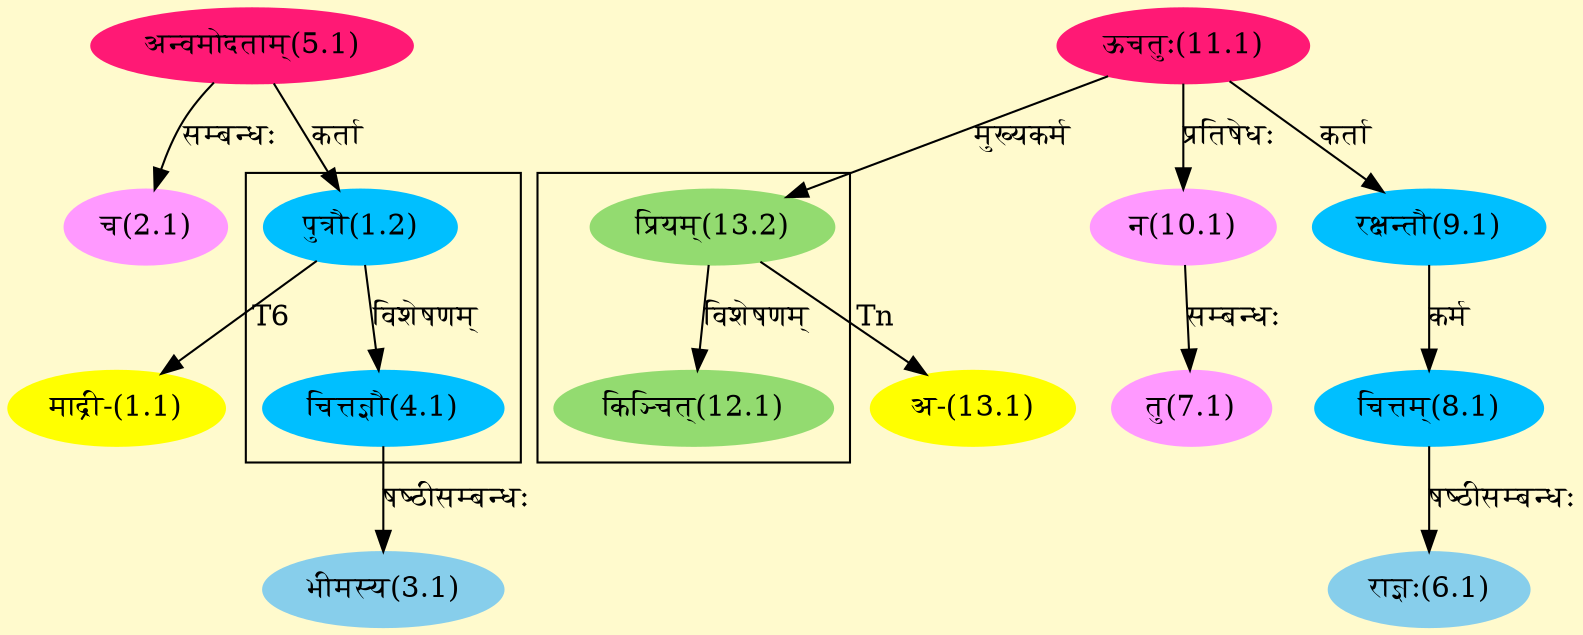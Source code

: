 digraph G{
rankdir=BT;
 compound=true;
 bgcolor="lemonchiffon1";

subgraph cluster_1{
Node4_1 [style=filled, color="#00BFFF" label = "चित्तज्ञौ(4.1)"]
Node1_2 [style=filled, color="#00BFFF" label = "पुत्रौ(1.2)"]

}

subgraph cluster_2{
Node12_1 [style=filled, color="#93DB70" label = "किञ्चित्(12.1)"]
Node13_2 [style=filled, color="#93DB70" label = "प्रियम्(13.2)"]

}
Node1_1 [style=filled, color="#FFFF00" label = "माद्री-(1.1)"]
Node1_2 [style=filled, color="#00BFFF" label = "पुत्रौ(1.2)"]
Node5_1 [style=filled, color="#FF1975" label = "अन्वमोदताम्(5.1)"]
Node2_1 [style=filled, color="#FF99FF" label = "च(2.1)"]
Node3_1 [style=filled, color="#87CEEB" label = "भीमस्य(3.1)"]
Node4_1 [style=filled, color="#00BFFF" label = "चित्तज्ञौ(4.1)"]
Node8_1 [style=filled, color="#00BFFF" label = "चित्तम्(8.1)"]
Node [style=filled, color="" label = "()"]
Node6_1 [style=filled, color="#87CEEB" label = "राज्ञः(6.1)"]
Node7_1 [style=filled, color="#FF99FF" label = "तु(7.1)"]
Node10_1 [style=filled, color="#FF99FF" label = "न(10.1)"]
Node9_1 [style=filled, color="#00BFFF" label = "रक्षन्तौ(9.1)"]
Node11_1 [style=filled, color="#FF1975" label = "ऊचतुः(11.1)"]
Node13_1 [style=filled, color="#FFFF00" label = "अ-(13.1)"]
Node13_2 [style=filled, color="#93DB70" label = "प्रियम्(13.2)"]
/* Start of Relations section */

Node1_1 -> Node1_2 [  label="T6"  dir="back" ]
Node1_2 -> Node5_1 [  label="कर्ता"  dir="back" ]
Node2_1 -> Node5_1 [  label="सम्बन्धः"  dir="back" ]
Node3_1 -> Node4_1 [  label="षष्ठीसम्बन्धः"  dir="back" ]
Node4_1 -> Node1_2 [  label="विशेषणम्"  dir="back" ]
Node6_1 -> Node8_1 [  label="षष्ठीसम्बन्धः"  dir="back" ]
Node7_1 -> Node10_1 [  label="सम्बन्धः"  dir="back" ]
Node8_1 -> Node9_1 [  label="कर्म"  dir="back" ]
Node9_1 -> Node11_1 [  label="कर्ता"  dir="back" ]
Node10_1 -> Node11_1 [  label="प्रतिषेधः"  dir="back" ]
Node12_1 -> Node13_2 [  label="विशेषणम्"  dir="back" ]
Node13_1 -> Node13_2 [  label="Tn"  dir="back" ]
Node13_2 -> Node11_1 [  label="मुख्यकर्म"  dir="back" ]
}

